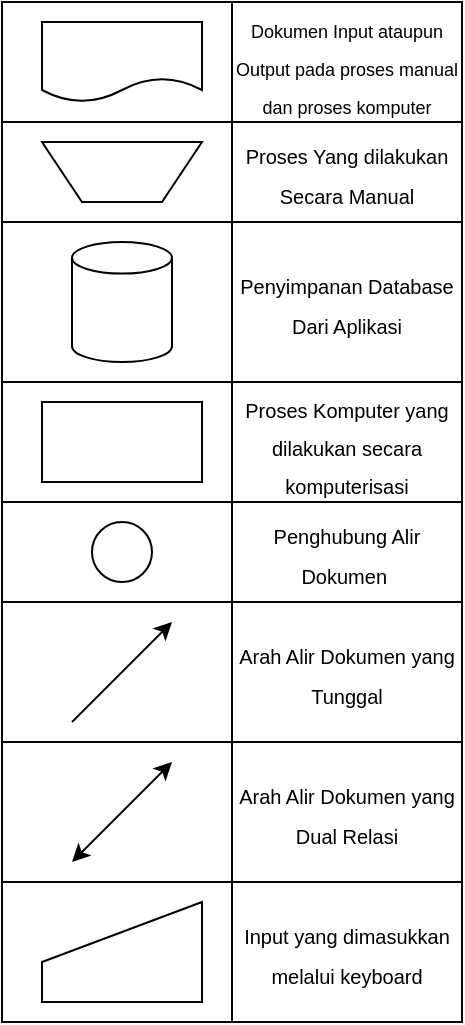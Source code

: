 <mxfile version="24.9.1">
  <diagram name="Page-1" id="jpWiwHyw5lLUtskKtdno">
    <mxGraphModel dx="1221" dy="652" grid="1" gridSize="10" guides="1" tooltips="1" connect="1" arrows="1" fold="1" page="1" pageScale="1" pageWidth="850" pageHeight="1100" math="0" shadow="0">
      <root>
        <mxCell id="0" />
        <mxCell id="1" parent="0" />
        <mxCell id="BkDnircxusLfPPrno_NL-1" value="" style="shape=table;startSize=0;container=1;collapsible=0;childLayout=tableLayout;fontSize=16;" vertex="1" parent="1">
          <mxGeometry x="250" y="70" width="230" height="510" as="geometry" />
        </mxCell>
        <mxCell id="BkDnircxusLfPPrno_NL-2" value="" style="shape=tableRow;horizontal=0;startSize=0;swimlaneHead=0;swimlaneBody=0;strokeColor=inherit;top=0;left=0;bottom=0;right=0;collapsible=0;dropTarget=0;fillColor=none;points=[[0,0.5],[1,0.5]];portConstraint=eastwest;fontSize=16;" vertex="1" parent="BkDnircxusLfPPrno_NL-1">
          <mxGeometry width="230" height="60" as="geometry" />
        </mxCell>
        <mxCell id="BkDnircxusLfPPrno_NL-3" value="" style="shape=partialRectangle;html=1;whiteSpace=wrap;connectable=0;strokeColor=inherit;overflow=hidden;fillColor=none;top=0;left=0;bottom=0;right=0;pointerEvents=1;fontSize=16;" vertex="1" parent="BkDnircxusLfPPrno_NL-2">
          <mxGeometry width="115" height="60" as="geometry">
            <mxRectangle width="115" height="60" as="alternateBounds" />
          </mxGeometry>
        </mxCell>
        <mxCell id="BkDnircxusLfPPrno_NL-4" value="&lt;font style=&quot;font-size: 9px;&quot;&gt;Dokumen Input ataupun Output pada proses manual dan proses komputer&lt;/font&gt;" style="shape=partialRectangle;html=1;whiteSpace=wrap;connectable=0;strokeColor=inherit;overflow=hidden;fillColor=none;top=0;left=0;bottom=0;right=0;pointerEvents=1;fontSize=16;" vertex="1" parent="BkDnircxusLfPPrno_NL-2">
          <mxGeometry x="115" width="115" height="60" as="geometry">
            <mxRectangle width="115" height="60" as="alternateBounds" />
          </mxGeometry>
        </mxCell>
        <mxCell id="BkDnircxusLfPPrno_NL-6" value="" style="shape=tableRow;horizontal=0;startSize=0;swimlaneHead=0;swimlaneBody=0;strokeColor=inherit;top=0;left=0;bottom=0;right=0;collapsible=0;dropTarget=0;fillColor=none;points=[[0,0.5],[1,0.5]];portConstraint=eastwest;fontSize=16;" vertex="1" parent="BkDnircxusLfPPrno_NL-1">
          <mxGeometry y="60" width="230" height="50" as="geometry" />
        </mxCell>
        <mxCell id="BkDnircxusLfPPrno_NL-7" value="" style="shape=partialRectangle;html=1;whiteSpace=wrap;connectable=0;strokeColor=inherit;overflow=hidden;fillColor=none;top=0;left=0;bottom=0;right=0;pointerEvents=1;fontSize=16;" vertex="1" parent="BkDnircxusLfPPrno_NL-6">
          <mxGeometry width="115" height="50" as="geometry">
            <mxRectangle width="115" height="50" as="alternateBounds" />
          </mxGeometry>
        </mxCell>
        <mxCell id="BkDnircxusLfPPrno_NL-8" value="&lt;font style=&quot;font-size: 10px;&quot;&gt;Proses Yang dilakukan Secara Manual&lt;/font&gt;" style="shape=partialRectangle;html=1;whiteSpace=wrap;connectable=0;strokeColor=inherit;overflow=hidden;fillColor=none;top=0;left=0;bottom=0;right=0;pointerEvents=1;fontSize=16;" vertex="1" parent="BkDnircxusLfPPrno_NL-6">
          <mxGeometry x="115" width="115" height="50" as="geometry">
            <mxRectangle width="115" height="50" as="alternateBounds" />
          </mxGeometry>
        </mxCell>
        <mxCell id="BkDnircxusLfPPrno_NL-10" value="" style="shape=tableRow;horizontal=0;startSize=0;swimlaneHead=0;swimlaneBody=0;strokeColor=inherit;top=0;left=0;bottom=0;right=0;collapsible=0;dropTarget=0;fillColor=none;points=[[0,0.5],[1,0.5]];portConstraint=eastwest;fontSize=16;" vertex="1" parent="BkDnircxusLfPPrno_NL-1">
          <mxGeometry y="110" width="230" height="80" as="geometry" />
        </mxCell>
        <mxCell id="BkDnircxusLfPPrno_NL-11" value="" style="shape=partialRectangle;html=1;whiteSpace=wrap;connectable=0;strokeColor=inherit;overflow=hidden;fillColor=none;top=0;left=0;bottom=0;right=0;pointerEvents=1;fontSize=16;" vertex="1" parent="BkDnircxusLfPPrno_NL-10">
          <mxGeometry width="115" height="80" as="geometry">
            <mxRectangle width="115" height="80" as="alternateBounds" />
          </mxGeometry>
        </mxCell>
        <mxCell id="BkDnircxusLfPPrno_NL-12" value="&lt;font style=&quot;font-size: 10px;&quot;&gt;Penyimpanan Database Dari Aplikasi&lt;/font&gt;" style="shape=partialRectangle;html=1;whiteSpace=wrap;connectable=0;strokeColor=inherit;overflow=hidden;fillColor=none;top=0;left=0;bottom=0;right=0;pointerEvents=1;fontSize=16;" vertex="1" parent="BkDnircxusLfPPrno_NL-10">
          <mxGeometry x="115" width="115" height="80" as="geometry">
            <mxRectangle width="115" height="80" as="alternateBounds" />
          </mxGeometry>
        </mxCell>
        <mxCell id="BkDnircxusLfPPrno_NL-14" style="shape=tableRow;horizontal=0;startSize=0;swimlaneHead=0;swimlaneBody=0;strokeColor=inherit;top=0;left=0;bottom=0;right=0;collapsible=0;dropTarget=0;fillColor=none;points=[[0,0.5],[1,0.5]];portConstraint=eastwest;fontSize=16;" vertex="1" parent="BkDnircxusLfPPrno_NL-1">
          <mxGeometry y="190" width="230" height="60" as="geometry" />
        </mxCell>
        <mxCell id="BkDnircxusLfPPrno_NL-15" style="shape=partialRectangle;html=1;whiteSpace=wrap;connectable=0;strokeColor=inherit;overflow=hidden;fillColor=none;top=0;left=0;bottom=0;right=0;pointerEvents=1;fontSize=16;" vertex="1" parent="BkDnircxusLfPPrno_NL-14">
          <mxGeometry width="115" height="60" as="geometry">
            <mxRectangle width="115" height="60" as="alternateBounds" />
          </mxGeometry>
        </mxCell>
        <mxCell id="BkDnircxusLfPPrno_NL-16" value="&lt;font style=&quot;font-size: 10px;&quot;&gt;Proses Komputer yang dilakukan secara komputerisasi&lt;/font&gt;" style="shape=partialRectangle;html=1;whiteSpace=wrap;connectable=0;strokeColor=inherit;overflow=hidden;fillColor=none;top=0;left=0;bottom=0;right=0;pointerEvents=1;fontSize=16;" vertex="1" parent="BkDnircxusLfPPrno_NL-14">
          <mxGeometry x="115" width="115" height="60" as="geometry">
            <mxRectangle width="115" height="60" as="alternateBounds" />
          </mxGeometry>
        </mxCell>
        <mxCell id="BkDnircxusLfPPrno_NL-21" style="shape=tableRow;horizontal=0;startSize=0;swimlaneHead=0;swimlaneBody=0;strokeColor=inherit;top=0;left=0;bottom=0;right=0;collapsible=0;dropTarget=0;fillColor=none;points=[[0,0.5],[1,0.5]];portConstraint=eastwest;fontSize=16;" vertex="1" parent="BkDnircxusLfPPrno_NL-1">
          <mxGeometry y="250" width="230" height="50" as="geometry" />
        </mxCell>
        <mxCell id="BkDnircxusLfPPrno_NL-22" style="shape=partialRectangle;html=1;whiteSpace=wrap;connectable=0;strokeColor=inherit;overflow=hidden;fillColor=none;top=0;left=0;bottom=0;right=0;pointerEvents=1;fontSize=16;" vertex="1" parent="BkDnircxusLfPPrno_NL-21">
          <mxGeometry width="115" height="50" as="geometry">
            <mxRectangle width="115" height="50" as="alternateBounds" />
          </mxGeometry>
        </mxCell>
        <mxCell id="BkDnircxusLfPPrno_NL-23" value="&lt;font style=&quot;font-size: 10px;&quot;&gt;Penghubung Alir Dokumen&amp;nbsp;&lt;/font&gt;" style="shape=partialRectangle;html=1;whiteSpace=wrap;connectable=0;strokeColor=inherit;overflow=hidden;fillColor=none;top=0;left=0;bottom=0;right=0;pointerEvents=1;fontSize=16;" vertex="1" parent="BkDnircxusLfPPrno_NL-21">
          <mxGeometry x="115" width="115" height="50" as="geometry">
            <mxRectangle width="115" height="50" as="alternateBounds" />
          </mxGeometry>
        </mxCell>
        <mxCell id="BkDnircxusLfPPrno_NL-25" style="shape=tableRow;horizontal=0;startSize=0;swimlaneHead=0;swimlaneBody=0;strokeColor=inherit;top=0;left=0;bottom=0;right=0;collapsible=0;dropTarget=0;fillColor=none;points=[[0,0.5],[1,0.5]];portConstraint=eastwest;fontSize=16;" vertex="1" parent="BkDnircxusLfPPrno_NL-1">
          <mxGeometry y="300" width="230" height="70" as="geometry" />
        </mxCell>
        <mxCell id="BkDnircxusLfPPrno_NL-26" style="shape=partialRectangle;html=1;whiteSpace=wrap;connectable=0;strokeColor=inherit;overflow=hidden;fillColor=none;top=0;left=0;bottom=0;right=0;pointerEvents=1;fontSize=16;" vertex="1" parent="BkDnircxusLfPPrno_NL-25">
          <mxGeometry width="115" height="70" as="geometry">
            <mxRectangle width="115" height="70" as="alternateBounds" />
          </mxGeometry>
        </mxCell>
        <mxCell id="BkDnircxusLfPPrno_NL-27" value="&lt;font style=&quot;font-size: 10px;&quot;&gt;Arah Alir Dokumen yang Tunggal&lt;/font&gt;" style="shape=partialRectangle;html=1;whiteSpace=wrap;connectable=0;strokeColor=inherit;overflow=hidden;fillColor=none;top=0;left=0;bottom=0;right=0;pointerEvents=1;fontSize=16;" vertex="1" parent="BkDnircxusLfPPrno_NL-25">
          <mxGeometry x="115" width="115" height="70" as="geometry">
            <mxRectangle width="115" height="70" as="alternateBounds" />
          </mxGeometry>
        </mxCell>
        <mxCell id="BkDnircxusLfPPrno_NL-29" style="shape=tableRow;horizontal=0;startSize=0;swimlaneHead=0;swimlaneBody=0;strokeColor=inherit;top=0;left=0;bottom=0;right=0;collapsible=0;dropTarget=0;fillColor=none;points=[[0,0.5],[1,0.5]];portConstraint=eastwest;fontSize=16;" vertex="1" parent="BkDnircxusLfPPrno_NL-1">
          <mxGeometry y="370" width="230" height="70" as="geometry" />
        </mxCell>
        <mxCell id="BkDnircxusLfPPrno_NL-30" style="shape=partialRectangle;html=1;whiteSpace=wrap;connectable=0;strokeColor=inherit;overflow=hidden;fillColor=none;top=0;left=0;bottom=0;right=0;pointerEvents=1;fontSize=16;" vertex="1" parent="BkDnircxusLfPPrno_NL-29">
          <mxGeometry width="115" height="70" as="geometry">
            <mxRectangle width="115" height="70" as="alternateBounds" />
          </mxGeometry>
        </mxCell>
        <mxCell id="BkDnircxusLfPPrno_NL-31" value="&lt;span style=&quot;font-size: 10px;&quot;&gt;Arah Alir Dokumen yang Dual Relasi&lt;/span&gt;" style="shape=partialRectangle;html=1;whiteSpace=wrap;connectable=0;strokeColor=inherit;overflow=hidden;fillColor=none;top=0;left=0;bottom=0;right=0;pointerEvents=1;fontSize=16;" vertex="1" parent="BkDnircxusLfPPrno_NL-29">
          <mxGeometry x="115" width="115" height="70" as="geometry">
            <mxRectangle width="115" height="70" as="alternateBounds" />
          </mxGeometry>
        </mxCell>
        <mxCell id="BkDnircxusLfPPrno_NL-33" style="shape=tableRow;horizontal=0;startSize=0;swimlaneHead=0;swimlaneBody=0;strokeColor=inherit;top=0;left=0;bottom=0;right=0;collapsible=0;dropTarget=0;fillColor=none;points=[[0,0.5],[1,0.5]];portConstraint=eastwest;fontSize=16;" vertex="1" parent="BkDnircxusLfPPrno_NL-1">
          <mxGeometry y="440" width="230" height="70" as="geometry" />
        </mxCell>
        <mxCell id="BkDnircxusLfPPrno_NL-34" style="shape=partialRectangle;html=1;whiteSpace=wrap;connectable=0;strokeColor=inherit;overflow=hidden;fillColor=none;top=0;left=0;bottom=0;right=0;pointerEvents=1;fontSize=16;" vertex="1" parent="BkDnircxusLfPPrno_NL-33">
          <mxGeometry width="115" height="70" as="geometry">
            <mxRectangle width="115" height="70" as="alternateBounds" />
          </mxGeometry>
        </mxCell>
        <mxCell id="BkDnircxusLfPPrno_NL-35" value="&lt;font style=&quot;font-size: 10px;&quot;&gt;Input yang dimasukkan melalui keyboard&lt;/font&gt;" style="shape=partialRectangle;html=1;whiteSpace=wrap;connectable=0;strokeColor=inherit;overflow=hidden;fillColor=none;top=0;left=0;bottom=0;right=0;pointerEvents=1;fontSize=16;" vertex="1" parent="BkDnircxusLfPPrno_NL-33">
          <mxGeometry x="115" width="115" height="70" as="geometry">
            <mxRectangle width="115" height="70" as="alternateBounds" />
          </mxGeometry>
        </mxCell>
        <mxCell id="BkDnircxusLfPPrno_NL-17" value="" style="shape=document;whiteSpace=wrap;html=1;boundedLbl=1;" vertex="1" parent="1">
          <mxGeometry x="270" y="80" width="80" height="40" as="geometry" />
        </mxCell>
        <mxCell id="BkDnircxusLfPPrno_NL-18" value="" style="shape=trapezoid;perimeter=trapezoidPerimeter;whiteSpace=wrap;html=1;fixedSize=1;rotation=-180;" vertex="1" parent="1">
          <mxGeometry x="270" y="140" width="80" height="30" as="geometry" />
        </mxCell>
        <mxCell id="BkDnircxusLfPPrno_NL-19" value="" style="shape=cylinder3;whiteSpace=wrap;html=1;boundedLbl=1;backgroundOutline=1;size=7.889;" vertex="1" parent="1">
          <mxGeometry x="285" y="190" width="50" height="60" as="geometry" />
        </mxCell>
        <mxCell id="BkDnircxusLfPPrno_NL-20" value="" style="rounded=0;whiteSpace=wrap;html=1;" vertex="1" parent="1">
          <mxGeometry x="270" y="270" width="80" height="40" as="geometry" />
        </mxCell>
        <mxCell id="BkDnircxusLfPPrno_NL-24" value="" style="ellipse;whiteSpace=wrap;html=1;aspect=fixed;" vertex="1" parent="1">
          <mxGeometry x="295" y="330" width="30" height="30" as="geometry" />
        </mxCell>
        <mxCell id="BkDnircxusLfPPrno_NL-28" value="" style="endArrow=classic;html=1;rounded=0;" edge="1" parent="1">
          <mxGeometry width="50" height="50" relative="1" as="geometry">
            <mxPoint x="285" y="430" as="sourcePoint" />
            <mxPoint x="335" y="380" as="targetPoint" />
          </mxGeometry>
        </mxCell>
        <mxCell id="BkDnircxusLfPPrno_NL-32" value="" style="endArrow=classic;startArrow=classic;html=1;rounded=0;" edge="1" parent="1">
          <mxGeometry width="50" height="50" relative="1" as="geometry">
            <mxPoint x="285" y="500" as="sourcePoint" />
            <mxPoint x="335" y="450" as="targetPoint" />
          </mxGeometry>
        </mxCell>
        <mxCell id="BkDnircxusLfPPrno_NL-36" value="" style="shape=manualInput;whiteSpace=wrap;html=1;" vertex="1" parent="1">
          <mxGeometry x="270" y="520" width="80" height="50" as="geometry" />
        </mxCell>
      </root>
    </mxGraphModel>
  </diagram>
</mxfile>
